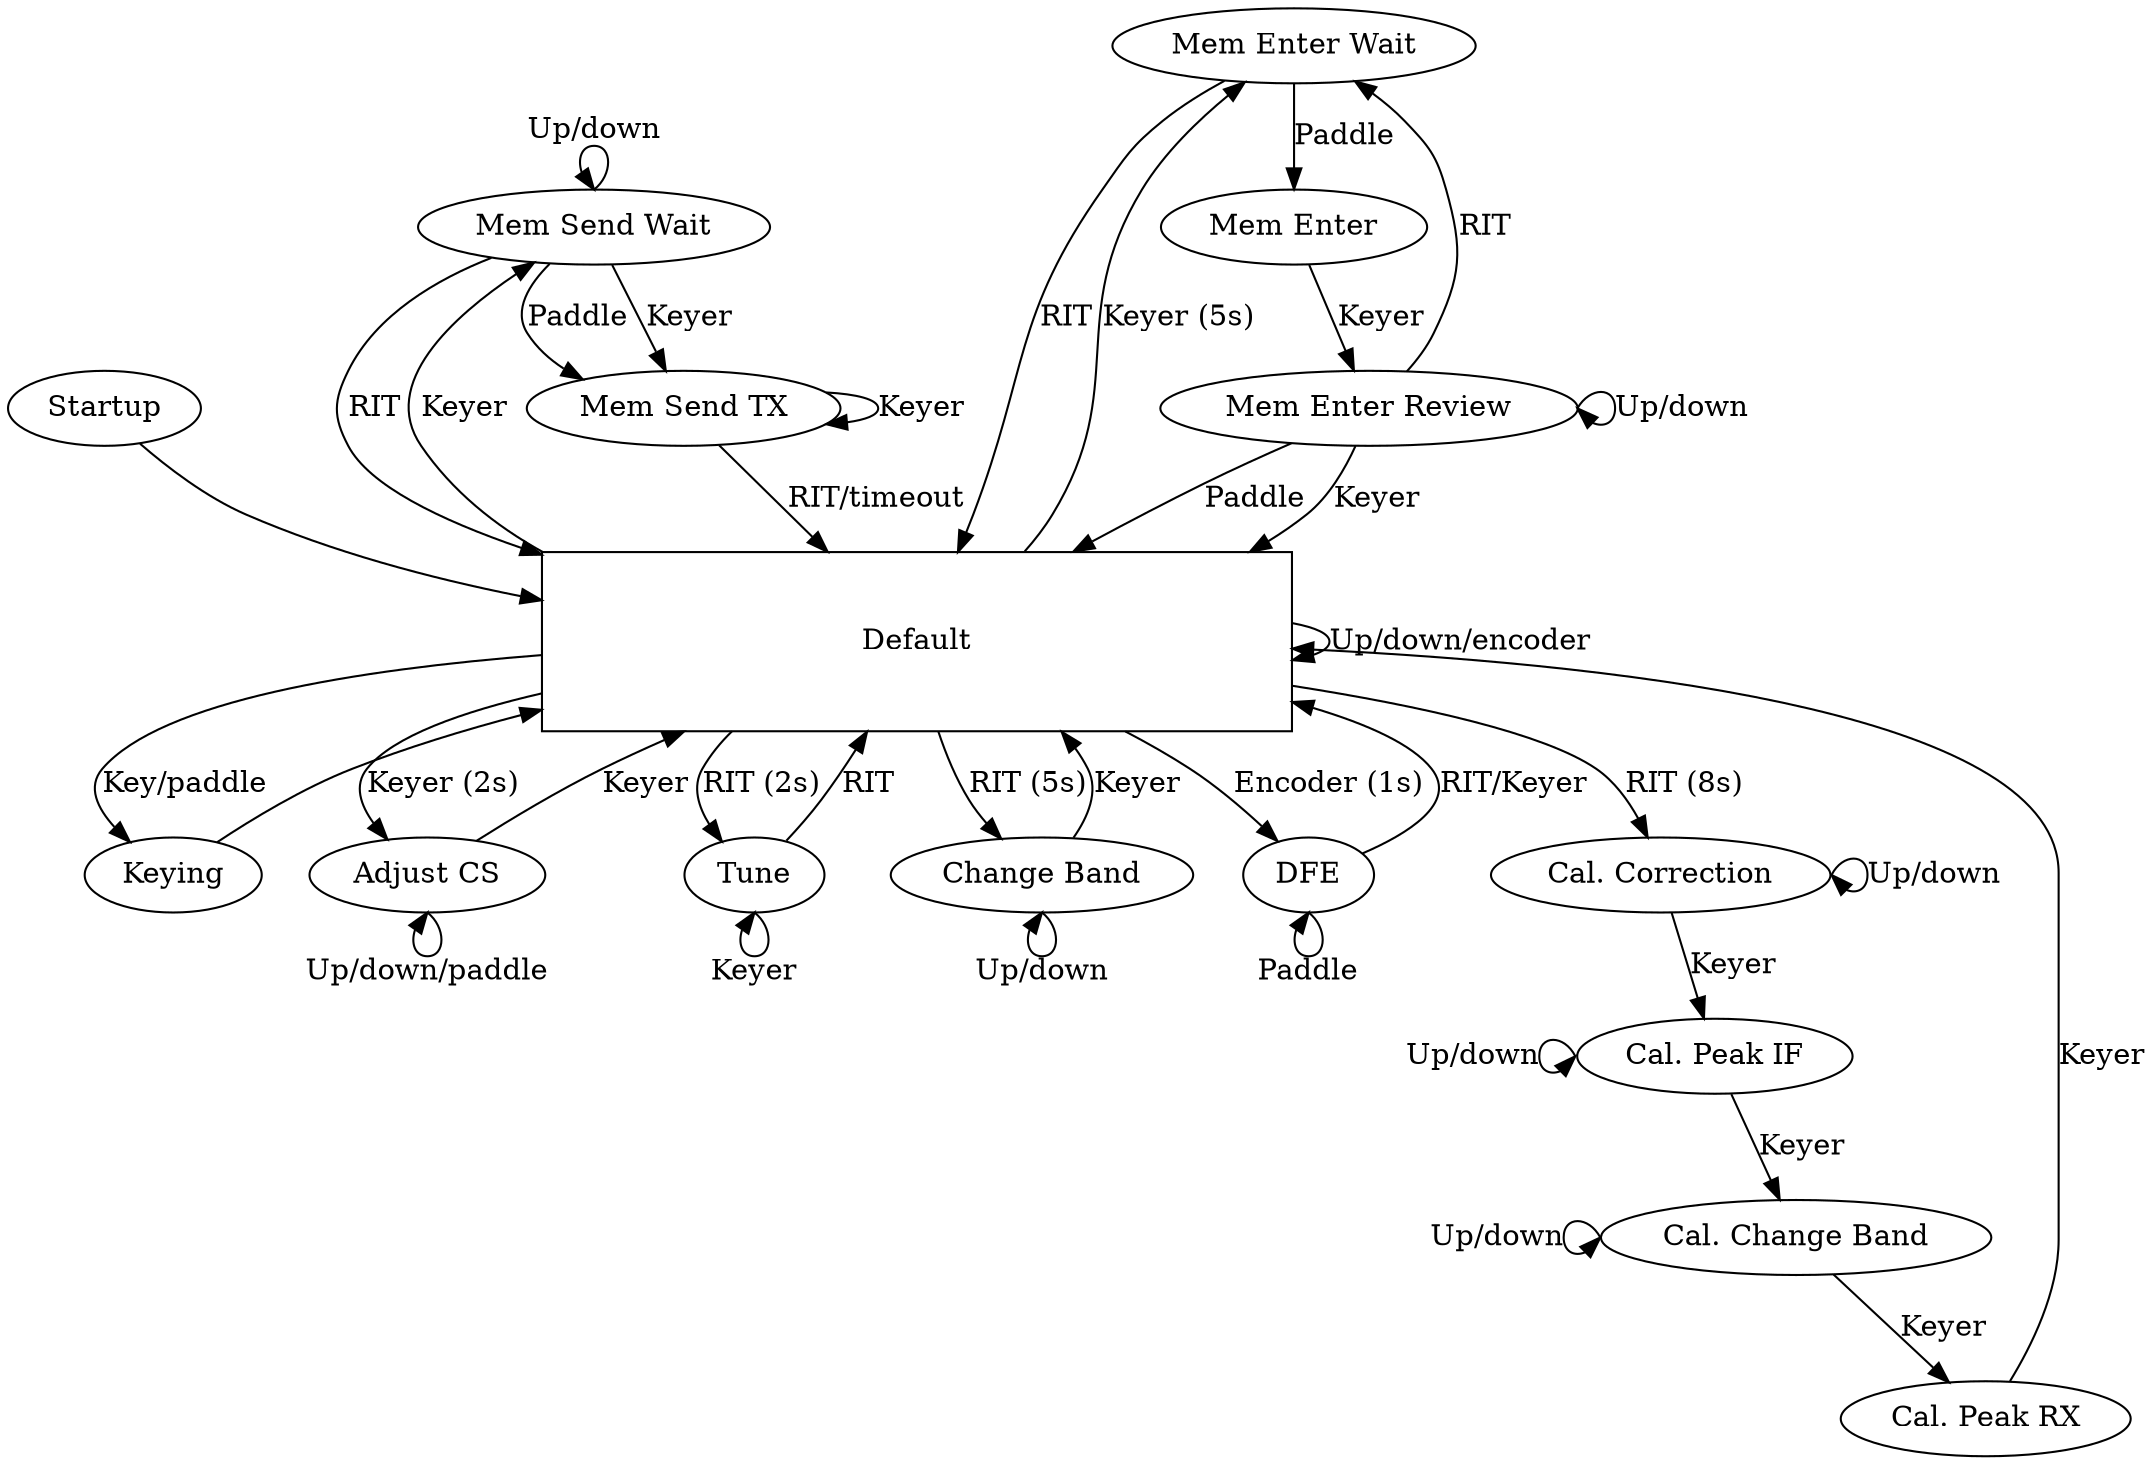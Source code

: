 digraph {
	startup [label="Startup"];
	default [label="Default", shape=rectangle, width=5, height=1.2];
	keying [label="Keying"];
	adjust_cs [label="Adjust CS"];
	tune [label="Tune"];
	change_band [label="Change Band"];
	dfe [label="DFE"];
	mem_send_wait [label="Mem Send Wait"];
	mem_send_tx [label="Mem Send TX"];
	mem_enter_wait [label="Mem Enter Wait"];
	mem_enter [label="Mem Enter"];
	mem_enter_review [label="Mem Enter Review"];
	cal_correction [label="Cal. Correction"];
	cal_peak_if [label="Cal. Peak IF"];
	cal_change_band [label="Cal. Change Band"];
	cal_peak_rx [label="Cal. Peak RX"];

	startup -> default;

	default -> default [label="Up/down/encoder"];

	default -> keying [label="Key/paddle"];
	keying -> default;

	default -> adjust_cs [label="Keyer (2s)"];
	adjust_cs:s -> adjust_cs:s [label="Up/down/paddle"];
	adjust_cs -> default [label="Keyer"];

	default -> tune [label="RIT (2s)"];
	tune:s -> tune:s [label="Keyer"];
	tune -> default [label="RIT"];

	default -> change_band [label="RIT (5s)"];
	change_band:s -> change_band:s [label="Up/down"];
	change_band -> default [label="Keyer"];

	default -> dfe [label="Encoder (1s)"];
	dfe:s -> dfe:s [label="Paddle"];
	dfe -> default [label="RIT/Keyer"];

	default -> mem_send_wait [label="Keyer", constraint=false];
	mem_send_wait -> default [label="RIT"];
	mem_send_wait:n -> mem_send_wait:n [label="Up/down"]
	mem_send_wait -> mem_send_tx [label="Paddle", constraint=false];
	mem_send_wait -> mem_send_tx [label="Keyer"];
	mem_send_tx -> mem_send_tx [label="Keyer"];
	mem_send_tx -> default [label="RIT/timeout"];

	default -> mem_enter_wait [label="Keyer (5s)", constraint=false];
	mem_enter_wait -> default [label="RIT"];
	mem_enter_wait -> mem_enter [label="Paddle"];
	mem_enter -> mem_enter_review [label="Keyer"];
	mem_enter_review -> mem_enter_wait [label="RIT"];
	mem_enter_review:e -> mem_enter_review:e [label="Up/down"];
	mem_enter_review -> default [label="Paddle"];
	mem_enter_review -> default [label="Keyer"];

	default -> cal_correction [label="RIT (8s)"];
	cal_correction:e -> cal_correction:e [label="Up/down"];
	cal_correction -> cal_peak_if [label="Keyer"];
	cal_peak_if:w -> cal_peak_if:w [label="Up/down"];
	cal_peak_if -> cal_change_band [label="Keyer"];
	cal_change_band:w -> cal_change_band:w [label="Up/down"];
	cal_change_band -> cal_peak_rx [label="Keyer"];
	cal_peak_rx -> default [label="Keyer"];
}
